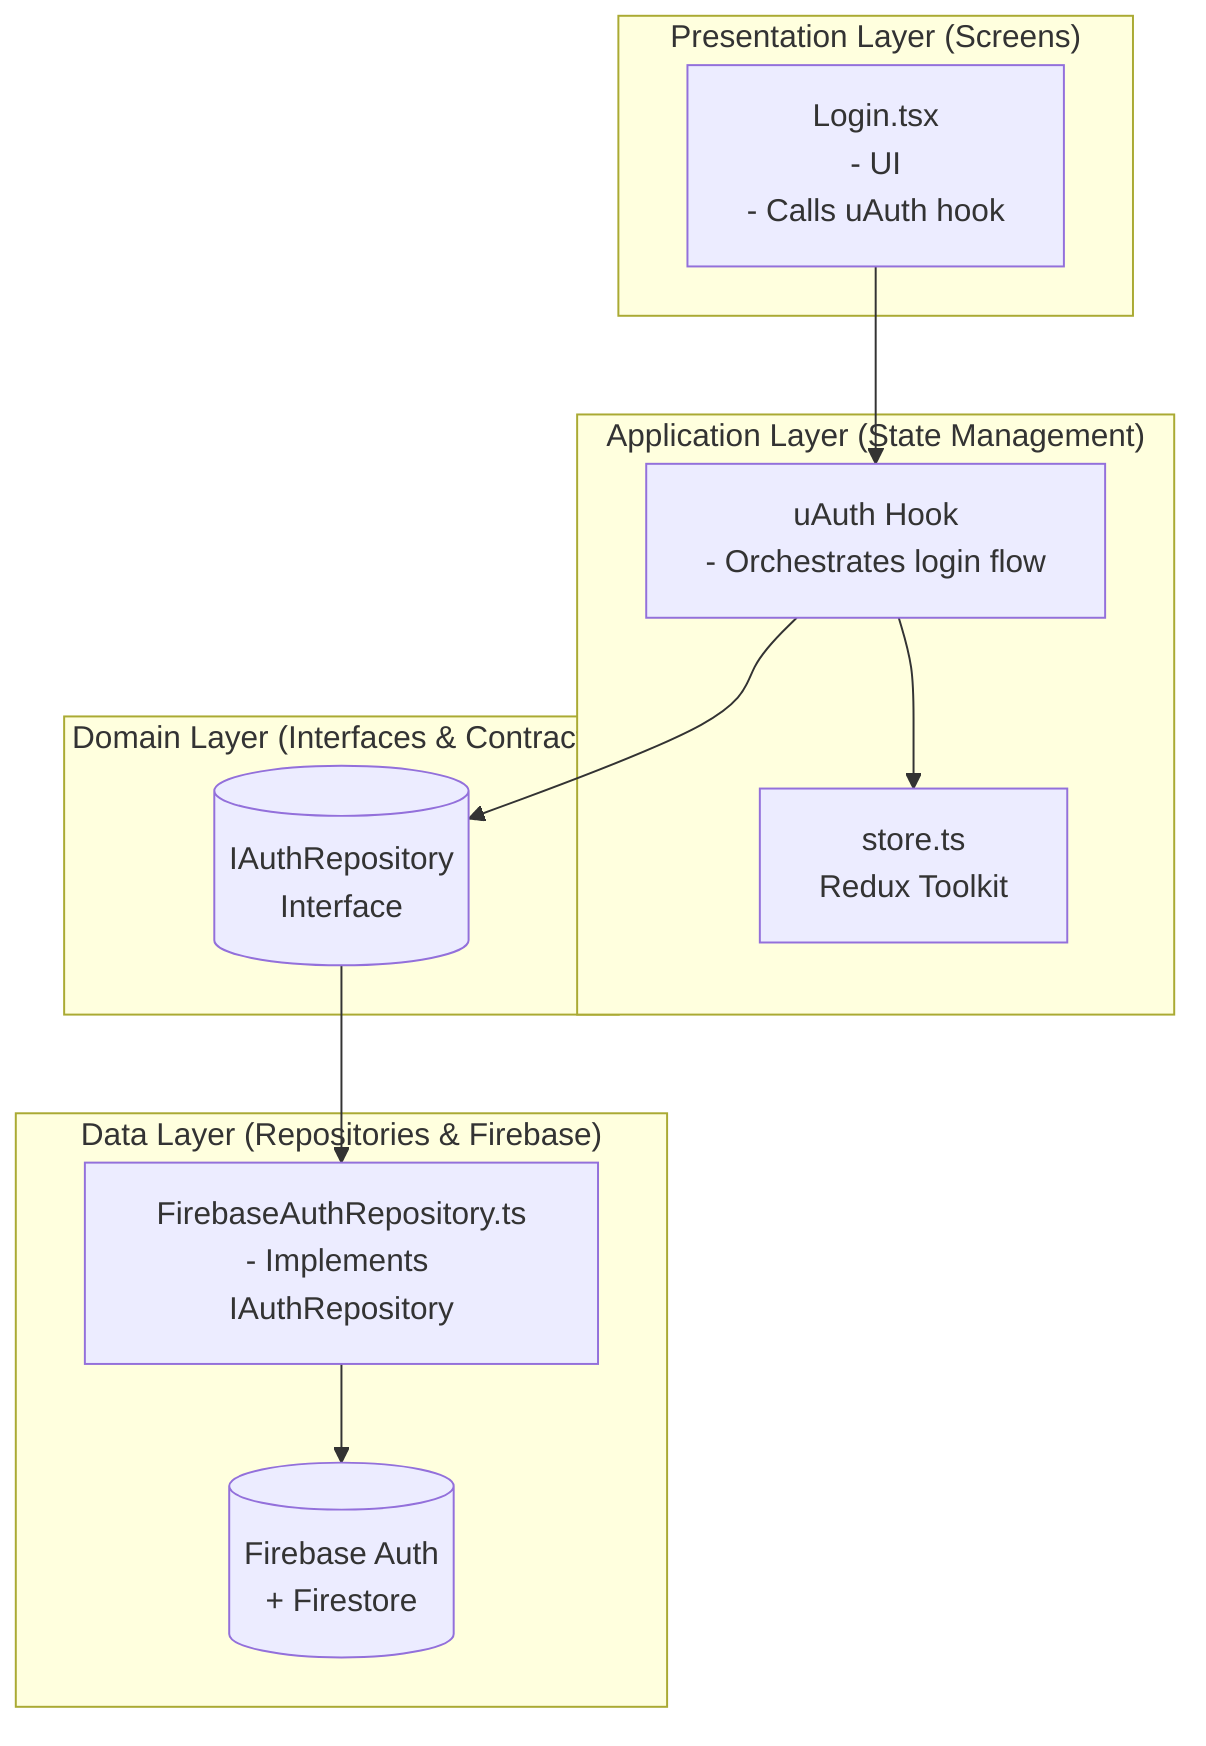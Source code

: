 %% Login Flow - Clean Architecture

flowchart TB

    %% Presentation Layer
    subgraph Presentation["Presentation Layer (Screens)"]
        LoginScreen[Login.tsx\n- UI\n- Calls uAuth hook]
    end

    %% Application Layer
    subgraph Application["Application Layer (State Management)"]
        useAuthHook[uAuth Hook\n- Orchestrates login flow]
        ReduxStore[store.ts\nRedux Toolkit]
    end

    %% Domain Layer
    subgraph Domain["Domain Layer (Interfaces & Contracts)"]
        IAuthRepository[(IAuthRepository\nInterface)]
    end

    %% Data Layer
    subgraph Data["Data Layer (Repositories & Firebase)"]
        AuthRepository[FirebaseAuthRepository.ts\n- Implements IAuthRepository]
        Firebase[(Firebase Auth\n+ Firestore)]
    end

    %% Edges
    LoginScreen --> useAuthHook
    useAuthHook --> IAuthRepository
    IAuthRepository --> AuthRepository
    AuthRepository --> Firebase
    useAuthHook --> ReduxStore